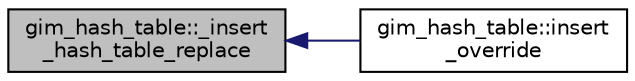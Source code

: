 digraph "gim_hash_table::_insert_hash_table_replace"
{
  edge [fontname="Helvetica",fontsize="10",labelfontname="Helvetica",labelfontsize="10"];
  node [fontname="Helvetica",fontsize="10",shape=record];
  rankdir="LR";
  Node1 [label="gim_hash_table::_insert\l_hash_table_replace",height=0.2,width=0.4,color="black", fillcolor="grey75", style="filled", fontcolor="black"];
  Node1 -> Node2 [dir="back",color="midnightblue",fontsize="10",style="solid",fontname="Helvetica"];
  Node2 [label="gim_hash_table::insert\l_override",height=0.2,width=0.4,color="black", fillcolor="white", style="filled",URL="$classgim__hash__table.html#a83987136757654921c71b183de8ec55e",tooltip="Insert an element into the hash, and could overrite an existing object with the same hash..."];
}
